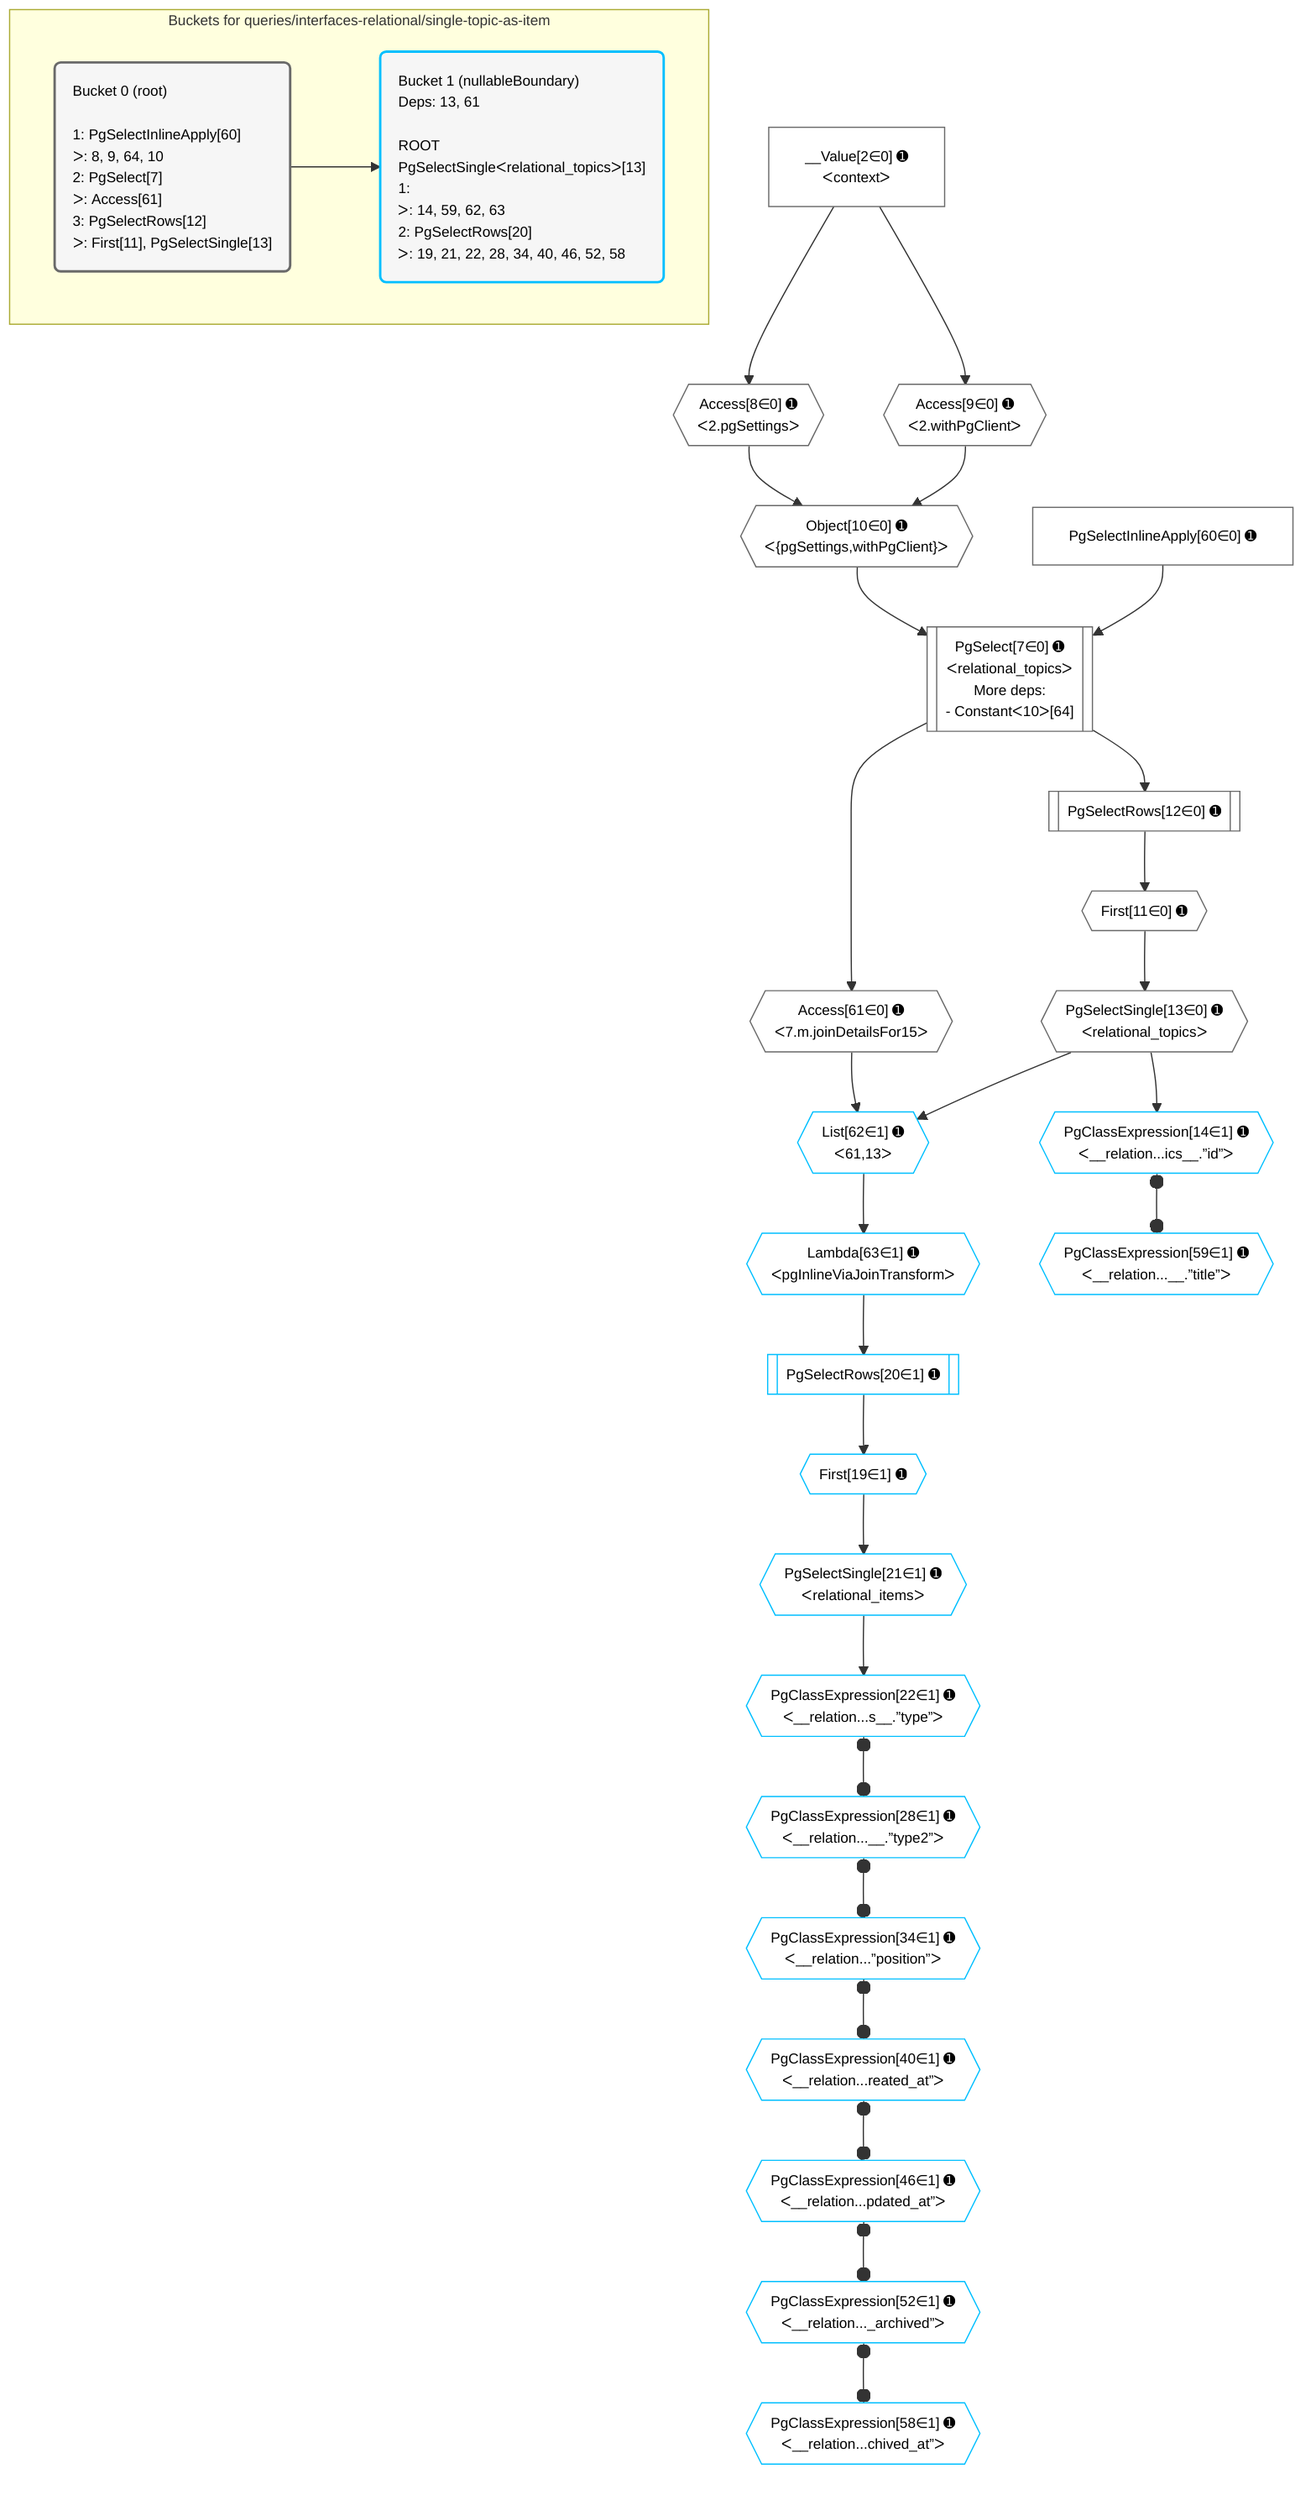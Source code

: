 %%{init: {'themeVariables': { 'fontSize': '12px'}}}%%
graph TD
    classDef path fill:#eee,stroke:#000,color:#000
    classDef plan fill:#fff,stroke-width:1px,color:#000
    classDef itemplan fill:#fff,stroke-width:2px,color:#000
    classDef unbatchedplan fill:#dff,stroke-width:1px,color:#000
    classDef sideeffectplan fill:#fcc,stroke-width:2px,color:#000
    classDef bucket fill:#f6f6f6,color:#000,stroke-width:2px,text-align:left

    subgraph "Buckets for queries/interfaces-relational/single-topic-as-item"
    Bucket0("Bucket 0 (root)<br /><br />1: PgSelectInlineApply[60]<br />ᐳ: 8, 9, 64, 10<br />2: PgSelect[7]<br />ᐳ: Access[61]<br />3: PgSelectRows[12]<br />ᐳ: First[11], PgSelectSingle[13]"):::bucket
    Bucket1("Bucket 1 (nullableBoundary)<br />Deps: 13, 61<br /><br />ROOT PgSelectSingleᐸrelational_topicsᐳ[13]<br />1: <br />ᐳ: 14, 59, 62, 63<br />2: PgSelectRows[20]<br />ᐳ: 19, 21, 22, 28, 34, 40, 46, 52, 58"):::bucket
    end
    Bucket0 --> Bucket1

    %% plan dependencies
    PgSelect7[["PgSelect[7∈0] ➊<br />ᐸrelational_topicsᐳ<br />More deps:<br />- Constantᐸ10ᐳ[64]"]]:::plan
    Object10{{"Object[10∈0] ➊<br />ᐸ{pgSettings,withPgClient}ᐳ"}}:::plan
    PgSelectInlineApply60["PgSelectInlineApply[60∈0] ➊"]:::plan
    Object10 & PgSelectInlineApply60 --> PgSelect7
    Access8{{"Access[8∈0] ➊<br />ᐸ2.pgSettingsᐳ"}}:::plan
    Access9{{"Access[9∈0] ➊<br />ᐸ2.withPgClientᐳ"}}:::plan
    Access8 & Access9 --> Object10
    __Value2["__Value[2∈0] ➊<br />ᐸcontextᐳ"]:::plan
    __Value2 --> Access8
    __Value2 --> Access9
    First11{{"First[11∈0] ➊"}}:::plan
    PgSelectRows12[["PgSelectRows[12∈0] ➊"]]:::plan
    PgSelectRows12 --> First11
    PgSelect7 --> PgSelectRows12
    PgSelectSingle13{{"PgSelectSingle[13∈0] ➊<br />ᐸrelational_topicsᐳ"}}:::plan
    First11 --> PgSelectSingle13
    Access61{{"Access[61∈0] ➊<br />ᐸ7.m.joinDetailsFor15ᐳ"}}:::plan
    PgSelect7 --> Access61
    List62{{"List[62∈1] ➊<br />ᐸ61,13ᐳ"}}:::plan
    Access61 & PgSelectSingle13 --> List62
    PgClassExpression14{{"PgClassExpression[14∈1] ➊<br />ᐸ__relation...ics__.”id”ᐳ"}}:::plan
    PgSelectSingle13 --> PgClassExpression14
    First19{{"First[19∈1] ➊"}}:::plan
    PgSelectRows20[["PgSelectRows[20∈1] ➊"]]:::plan
    PgSelectRows20 --> First19
    Lambda63{{"Lambda[63∈1] ➊<br />ᐸpgInlineViaJoinTransformᐳ"}}:::plan
    Lambda63 --> PgSelectRows20
    PgSelectSingle21{{"PgSelectSingle[21∈1] ➊<br />ᐸrelational_itemsᐳ"}}:::plan
    First19 --> PgSelectSingle21
    PgClassExpression22{{"PgClassExpression[22∈1] ➊<br />ᐸ__relation...s__.”type”ᐳ"}}:::plan
    PgSelectSingle21 --> PgClassExpression22
    PgClassExpression28{{"PgClassExpression[28∈1] ➊<br />ᐸ__relation...__.”type2”ᐳ"}}:::plan
    PgClassExpression22 o--o PgClassExpression28
    PgClassExpression34{{"PgClassExpression[34∈1] ➊<br />ᐸ__relation...”position”ᐳ"}}:::plan
    PgClassExpression28 o--o PgClassExpression34
    PgClassExpression40{{"PgClassExpression[40∈1] ➊<br />ᐸ__relation...reated_at”ᐳ"}}:::plan
    PgClassExpression34 o--o PgClassExpression40
    PgClassExpression46{{"PgClassExpression[46∈1] ➊<br />ᐸ__relation...pdated_at”ᐳ"}}:::plan
    PgClassExpression40 o--o PgClassExpression46
    PgClassExpression52{{"PgClassExpression[52∈1] ➊<br />ᐸ__relation..._archived”ᐳ"}}:::plan
    PgClassExpression46 o--o PgClassExpression52
    PgClassExpression58{{"PgClassExpression[58∈1] ➊<br />ᐸ__relation...chived_at”ᐳ"}}:::plan
    PgClassExpression52 o--o PgClassExpression58
    PgClassExpression59{{"PgClassExpression[59∈1] ➊<br />ᐸ__relation...__.”title”ᐳ"}}:::plan
    PgClassExpression14 o--o PgClassExpression59
    List62 --> Lambda63

    %% define steps
    classDef bucket0 stroke:#696969
    class Bucket0,__Value2,PgSelect7,Access8,Access9,Object10,First11,PgSelectRows12,PgSelectSingle13,PgSelectInlineApply60,Access61 bucket0
    classDef bucket1 stroke:#00bfff
    class Bucket1,PgClassExpression14,First19,PgSelectRows20,PgSelectSingle21,PgClassExpression22,PgClassExpression28,PgClassExpression34,PgClassExpression40,PgClassExpression46,PgClassExpression52,PgClassExpression58,PgClassExpression59,List62,Lambda63 bucket1